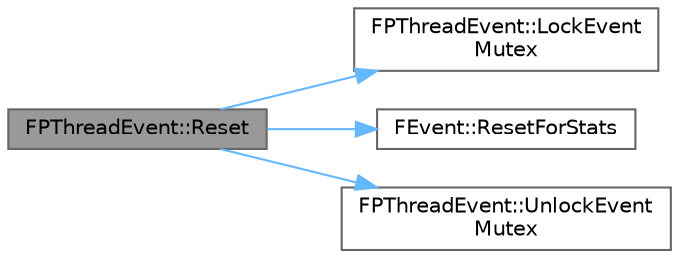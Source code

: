 digraph "FPThreadEvent::Reset"
{
 // INTERACTIVE_SVG=YES
 // LATEX_PDF_SIZE
  bgcolor="transparent";
  edge [fontname=Helvetica,fontsize=10,labelfontname=Helvetica,labelfontsize=10];
  node [fontname=Helvetica,fontsize=10,shape=box,height=0.2,width=0.4];
  rankdir="LR";
  Node1 [id="Node000001",label="FPThreadEvent::Reset",height=0.2,width=0.4,color="gray40", fillcolor="grey60", style="filled", fontcolor="black",tooltip="Resets the event to an untriggered (waitable) state."];
  Node1 -> Node2 [id="edge1_Node000001_Node000002",color="steelblue1",style="solid",tooltip=" "];
  Node2 [id="Node000002",label="FPThreadEvent::LockEvent\lMutex",height=0.2,width=0.4,color="grey40", fillcolor="white", style="filled",URL="$d0/dd1/classFPThreadEvent.html#a65e720e27aca6f0472381a0d2acd38a6",tooltip=" "];
  Node1 -> Node3 [id="edge2_Node000001_Node000003",color="steelblue1",style="solid",tooltip=" "];
  Node3 [id="Node000003",label="FEvent::ResetForStats",height=0.2,width=0.4,color="grey40", fillcolor="white", style="filled",URL="$d8/d86/classFEvent.html#a75b05f2a575bfb955ed50b71ec3a40df",tooltip="Resets start cycles to 0."];
  Node1 -> Node4 [id="edge3_Node000001_Node000004",color="steelblue1",style="solid",tooltip=" "];
  Node4 [id="Node000004",label="FPThreadEvent::UnlockEvent\lMutex",height=0.2,width=0.4,color="grey40", fillcolor="white", style="filled",URL="$d0/dd1/classFPThreadEvent.html#ad2f010939aec90aa8e7d3f0f05c439ec",tooltip=" "];
}

